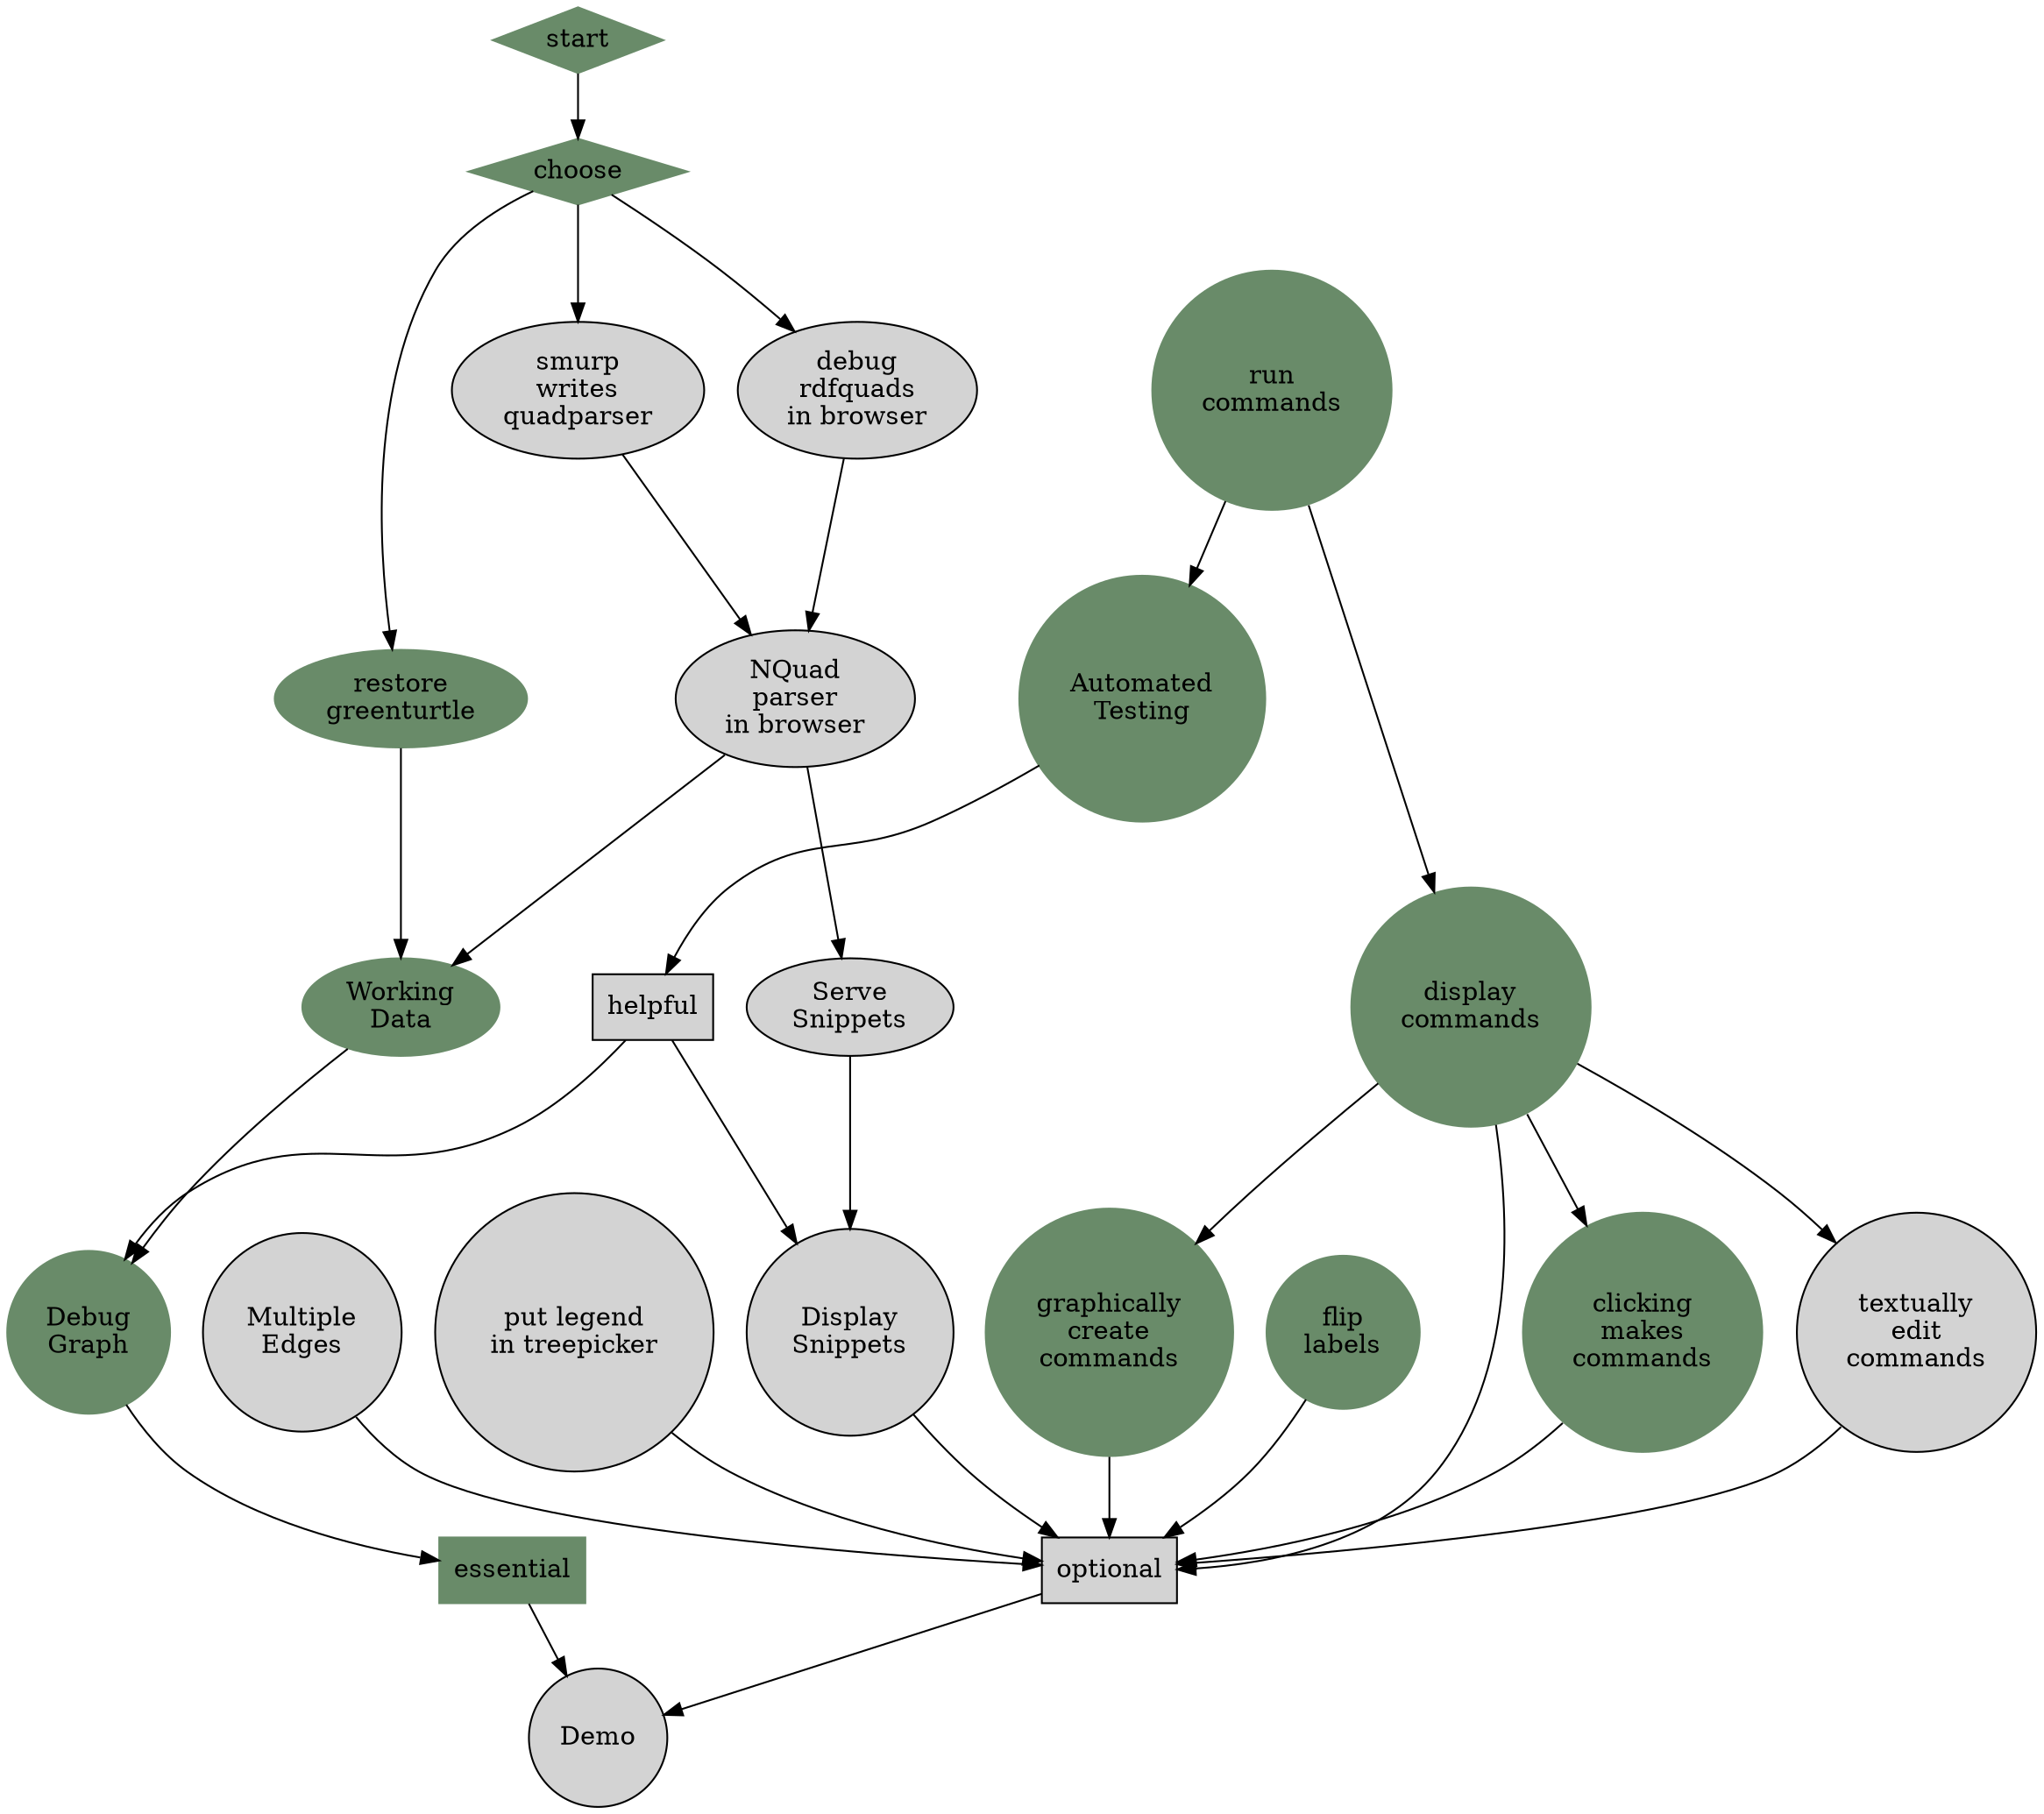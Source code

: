 /*

   dot -T pdf -o dependencies.pdf dependencies.dot
   dot -T svg -o dependencies.svg dependencies.dot 

   See:
     http://www.graphviz.org/content/cluster

   NODE_A   enables   NODE_B;
   serve      ->      display;
*/

digraph huviz_plan {
	node [ style = filled ];
	randkdir=LR;

	subgraph qp {
		 color=lightgrey;
		 style=filled;
		 label="NQuad parser";
		 rdfquads;
		 smurpquads;
		 greenturtle;
	}

        rdfquads[label="debug\nrdfquads\nin browser"];
	smurpquads[label="smurp\nwrites\nquadparser"];

	smurpquads -> quadpars;
	rdfquads -> quadpars;
	quadpars[label="NQuad\nparser\nin browser"];
	greenturtle[label="restore\ngreenturtle",color=darkseagreen4];
	greenturtle -> workdata;
	
	workdata[label="Working\nData",color=darkseagreen4];
	start[shape=Mdiamond,color=darkseagreen4];
	pickpath[label="choose",shape=diamond,color=darkseagreen4];
	start -> pickpath;
	pickpath -> smurpquads;
	pickpath -> rdfquads;
	pickpath -> greenturtle;
	quadpars -> workdata;

	quadpars -> servsnip;

	node [shape = circle];
	dg[label="Debug\nGraph",color=darkseagreen4];
        testing[label="Automated\nTesting",color=darkseagreen4];
        essential[color=darkseagreen4,shape=rect];
	helpful[shape=rect];
	optional[shape=rect];
	essential -> Demo;
	optional -> Demo;
	dispsnip -> optional;
	
	workdata -> dg;

	servsnip -> dispsnip;
	
	dispsnip[label="Display\nSnippets"];
    	servsnip[label="Serve\nSnippets"];
	me[label="Multiple\nEdges"];
	dg -> essential;
	me -> optional;
	runcom[label="run\ncommands",color=darkseagreen4];
	runcom -> dispcom;
        runcom -> testing;
        testing -> helpful;
	helpful -> dispsnip;
        helpful -> dg;

	treepicklegend[label="put legend\nin treepicker"];
        treepicklegend -> optional;

	dispcom[label="display\ncommands",color=darkseagreen4];

	clkcom[label="clicking\nmakes\ncommands",color=darkseagreen4];
	dispcom -> clkcom;

	txtedcom[label="textually\nedit\ncommands"];
        dispcom -> txtedcom;

	gredcom[label="graphically\ncreate\ncommands",color=darkseagreen4];
	dispcom -> gredcom;
	
	fliplabels[label="flip\nlabels",color=darkseagreen4];
        fliplabels  -> optional;

	dispcom -> optional;
	txtedcom -> optional;
	gredcom -> optional;
	clkcom -> optional;

}